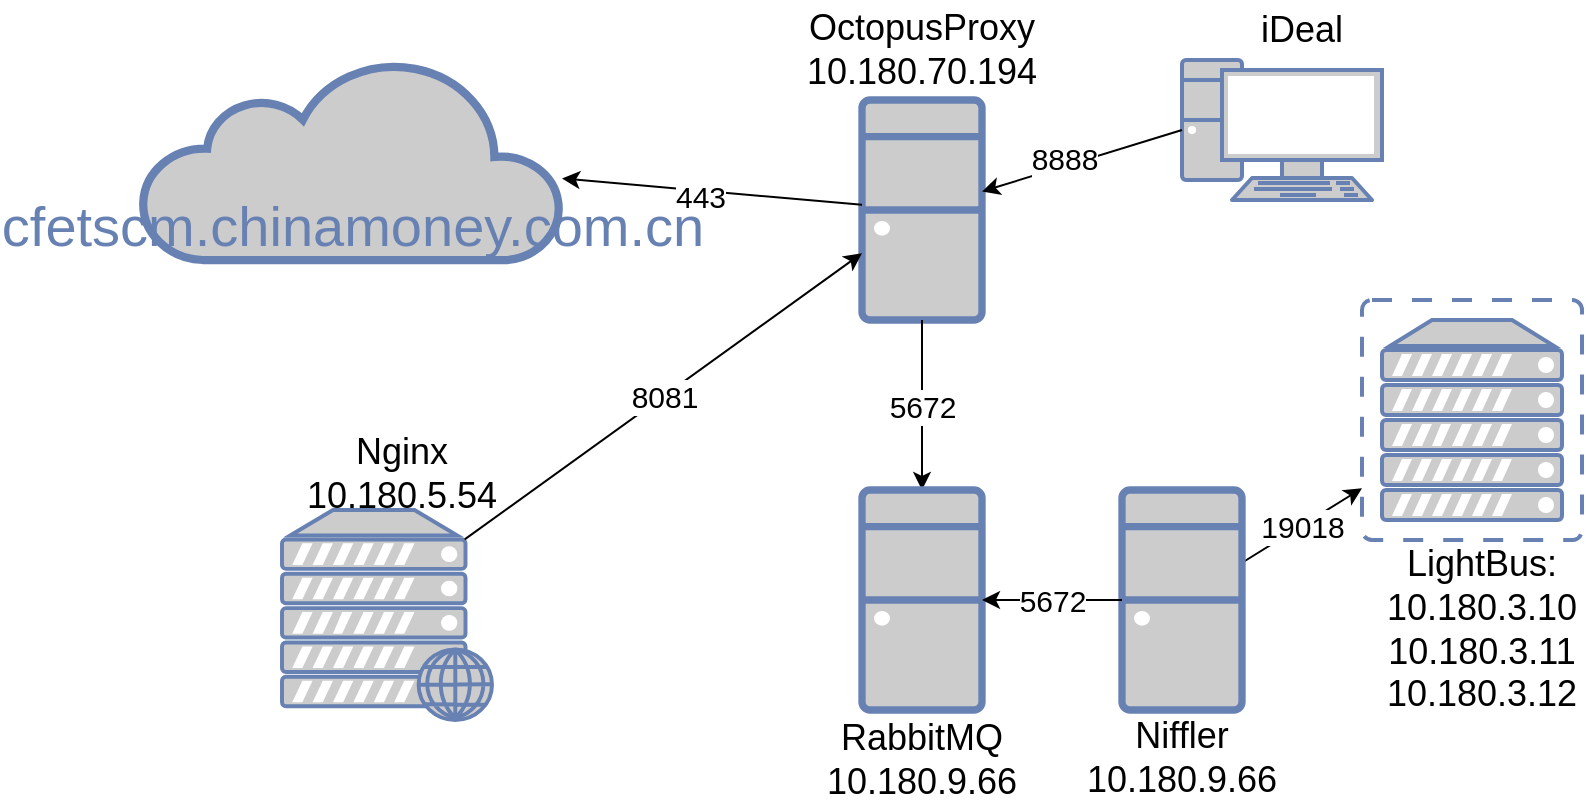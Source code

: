 <mxfile version="24.5.3" type="github">
  <diagram name="Page-1" id="bfe91b75-5d2c-26a0-9c1d-138518896778">
    <mxGraphModel dx="-306" dy="563" grid="1" gridSize="10" guides="1" tooltips="1" connect="1" arrows="1" fold="1" page="1" pageScale="1" pageWidth="1100" pageHeight="850" background="none" math="0" shadow="0">
      <root>
        <mxCell id="0" />
        <mxCell id="1" parent="0" />
        <mxCell id="7c3789c024ecab99-53" value="&lt;br&gt;&lt;br&gt;cfetscm.chinamoney.com.cn" style="html=1;fillColor=#CCCCCC;strokeColor=#6881B3;gradientColor=none;gradientDirection=north;strokeWidth=2;shape=mxgraph.networks.cloud;fontColor=#6881B3;rounded=0;shadow=0;comic=0;align=center;fontSize=28;" parent="1" vertex="1">
          <mxGeometry x="1190" y="70" width="210" height="100" as="geometry" />
        </mxCell>
        <mxCell id="whfoqkn_9i-befn-fi_O-2" value="" style="fontColor=#0066CC;verticalAlign=top;verticalLabelPosition=bottom;labelPosition=center;align=center;html=1;outlineConnect=0;fillColor=#CCCCCC;strokeColor=#6881B3;gradientColor=none;gradientDirection=north;strokeWidth=2;shape=mxgraph.networks.desktop_pc;" parent="1" vertex="1">
          <mxGeometry x="1550" y="90" width="60" height="110" as="geometry" />
        </mxCell>
        <mxCell id="whfoqkn_9i-befn-fi_O-4" value="" style="fontColor=#0066CC;verticalAlign=top;verticalLabelPosition=bottom;labelPosition=center;align=center;html=1;outlineConnect=0;fillColor=#CCCCCC;strokeColor=#6881B3;gradientColor=none;gradientDirection=north;strokeWidth=2;shape=mxgraph.networks.pc;" parent="1" vertex="1">
          <mxGeometry x="1710" y="70" width="100" height="70" as="geometry" />
        </mxCell>
        <mxCell id="whfoqkn_9i-befn-fi_O-6" value="" style="fontColor=#0066CC;verticalAlign=top;verticalLabelPosition=bottom;labelPosition=center;align=center;html=1;outlineConnect=0;fillColor=#CCCCCC;strokeColor=#6881B3;gradientColor=none;gradientDirection=north;strokeWidth=2;shape=mxgraph.networks.virtual_server;" parent="1" vertex="1">
          <mxGeometry x="1800" y="190" width="110" height="120" as="geometry" />
        </mxCell>
        <mxCell id="whfoqkn_9i-befn-fi_O-13" value="&lt;font style=&quot;font-size: 18px;&quot;&gt;iDeal&lt;br&gt;&lt;/font&gt;" style="text;strokeColor=none;align=center;fillColor=none;html=1;verticalAlign=middle;whiteSpace=wrap;rounded=0;" parent="1" vertex="1">
          <mxGeometry x="1740" y="40" width="60" height="30" as="geometry" />
        </mxCell>
        <mxCell id="whfoqkn_9i-befn-fi_O-26" value="&lt;font style=&quot;font-size: 15px;&quot;&gt;443&lt;/font&gt;" style="endArrow=classic;html=1;rounded=0;fontSize=15;fontColor=#000000;" parent="1" source="whfoqkn_9i-befn-fi_O-2" target="7c3789c024ecab99-53" edge="1">
          <mxGeometry x="0.096" y="3" width="50" height="50" relative="1" as="geometry">
            <mxPoint x="1700" y="652" as="sourcePoint" />
            <mxPoint x="1330" y="100" as="targetPoint" />
            <mxPoint x="1" as="offset" />
          </mxGeometry>
        </mxCell>
        <mxCell id="whfoqkn_9i-befn-fi_O-28" value="" style="fontColor=#0066CC;verticalAlign=top;verticalLabelPosition=bottom;labelPosition=center;align=center;html=1;outlineConnect=0;fillColor=#CCCCCC;strokeColor=#6881B3;gradientColor=none;gradientDirection=north;strokeWidth=2;shape=mxgraph.networks.web_server;" parent="1" vertex="1">
          <mxGeometry x="1260" y="295" width="105" height="105" as="geometry" />
        </mxCell>
        <mxCell id="whfoqkn_9i-befn-fi_O-29" value="&lt;font style=&quot;font-size: 18px;&quot;&gt;LightBus:&lt;br&gt;10.180.3.10&lt;br&gt;10.180.3.11&lt;br&gt;10.180.3.12&lt;br&gt;&lt;/font&gt;" style="text;strokeColor=none;align=center;fillColor=none;html=1;verticalAlign=middle;whiteSpace=wrap;rounded=0;" parent="1" vertex="1">
          <mxGeometry x="1830" y="340" width="60" height="30" as="geometry" />
        </mxCell>
        <mxCell id="whfoqkn_9i-befn-fi_O-33" value="&lt;font style=&quot;font-size: 15px;&quot;&gt;8081&lt;/font&gt;" style="endArrow=classic;html=1;rounded=0;exitX=0.87;exitY=0.14;exitDx=0;exitDy=0;exitPerimeter=0;fontColor=#000000;strokeColor=default;" parent="1" source="whfoqkn_9i-befn-fi_O-28" target="whfoqkn_9i-befn-fi_O-2" edge="1">
          <mxGeometry x="-0.001" width="50" height="50" relative="1" as="geometry">
            <mxPoint x="1680" y="560" as="sourcePoint" />
            <mxPoint x="1730" y="510" as="targetPoint" />
            <mxPoint as="offset" />
          </mxGeometry>
        </mxCell>
        <mxCell id="whfoqkn_9i-befn-fi_O-34" value="&lt;font style=&quot;font-size: 18px;&quot;&gt;Nginx&lt;br&gt;10.180.5.54&lt;br&gt;&lt;/font&gt;" style="text;strokeColor=none;align=center;fillColor=none;html=1;verticalAlign=middle;whiteSpace=wrap;rounded=0;" parent="1" vertex="1">
          <mxGeometry x="1290" y="262" width="60" height="30" as="geometry" />
        </mxCell>
        <mxCell id="whfoqkn_9i-befn-fi_O-38" value="19018" style="endArrow=classic;html=1;rounded=0;fontSize=15;fontColor=#000000;" parent="1" source="Fl9-pP0uoyXQJRSZpY1j-2" target="whfoqkn_9i-befn-fi_O-6" edge="1">
          <mxGeometry x="-0.006" width="50" height="50" relative="1" as="geometry">
            <mxPoint x="1660" y="550" as="sourcePoint" />
            <mxPoint x="1710" y="500" as="targetPoint" />
            <mxPoint as="offset" />
          </mxGeometry>
        </mxCell>
        <mxCell id="Fl9-pP0uoyXQJRSZpY1j-2" value="" style="fontColor=#0066CC;verticalAlign=top;verticalLabelPosition=bottom;labelPosition=center;align=center;html=1;outlineConnect=0;fillColor=#CCCCCC;strokeColor=#6881B3;gradientColor=none;gradientDirection=north;strokeWidth=2;shape=mxgraph.networks.desktop_pc;" parent="1" vertex="1">
          <mxGeometry x="1680" y="285" width="60" height="110" as="geometry" />
        </mxCell>
        <mxCell id="Fl9-pP0uoyXQJRSZpY1j-4" value="&lt;font style=&quot;font-size: 15px;&quot;&gt;5672&lt;/font&gt;" style="endArrow=classic;html=1;rounded=0;exitX=0.5;exitY=1;exitDx=0;exitDy=0;exitPerimeter=0;entryX=0.5;entryY=0;entryDx=0;entryDy=0;entryPerimeter=0;" parent="1" source="whfoqkn_9i-befn-fi_O-2" target="sEMiFYocABWy61oQH2CV-1" edge="1">
          <mxGeometry width="50" height="50" relative="1" as="geometry">
            <mxPoint x="1510" y="440" as="sourcePoint" />
            <mxPoint x="1580" y="380" as="targetPoint" />
          </mxGeometry>
        </mxCell>
        <mxCell id="Fl9-pP0uoyXQJRSZpY1j-6" value="" style="endArrow=classic;html=1;rounded=0;exitX=0;exitY=0.5;exitDx=0;exitDy=0;exitPerimeter=0;" parent="1" source="whfoqkn_9i-befn-fi_O-4" target="whfoqkn_9i-befn-fi_O-2" edge="1">
          <mxGeometry width="50" height="50" relative="1" as="geometry">
            <mxPoint x="1440" y="430" as="sourcePoint" />
            <mxPoint x="1420" y="180" as="targetPoint" />
          </mxGeometry>
        </mxCell>
        <mxCell id="Fl9-pP0uoyXQJRSZpY1j-7" value="&lt;font style=&quot;font-size: 15px;&quot;&gt;8888&lt;/font&gt;" style="edgeLabel;html=1;align=center;verticalAlign=middle;resizable=0;points=[];fontColor=#000000;" parent="Fl9-pP0uoyXQJRSZpY1j-6" vertex="1" connectable="0">
          <mxGeometry x="0.33" y="-1" relative="1" as="geometry">
            <mxPoint x="7" y="-6" as="offset" />
          </mxGeometry>
        </mxCell>
        <mxCell id="Fl9-pP0uoyXQJRSZpY1j-11" value="&lt;font style=&quot;font-size: 18px;&quot;&gt;RabbitMQ&lt;br&gt;10.180.9.66&lt;/font&gt;" style="text;strokeColor=none;align=center;fillColor=none;html=1;verticalAlign=middle;whiteSpace=wrap;rounded=0;" parent="1" vertex="1">
          <mxGeometry x="1550" y="405" width="60" height="29" as="geometry" />
        </mxCell>
        <mxCell id="Fl9-pP0uoyXQJRSZpY1j-12" value="&lt;font style=&quot;font-size: 18px;&quot;&gt;OctopusProxy&lt;br&gt;10.180.70.194&lt;/font&gt;" style="text;strokeColor=none;align=center;fillColor=none;html=1;verticalAlign=middle;whiteSpace=wrap;rounded=0;" parent="1" vertex="1">
          <mxGeometry x="1550" y="50" width="60" height="30" as="geometry" />
        </mxCell>
        <mxCell id="sEMiFYocABWy61oQH2CV-1" value="" style="fontColor=#0066CC;verticalAlign=top;verticalLabelPosition=bottom;labelPosition=center;align=center;html=1;outlineConnect=0;fillColor=#CCCCCC;strokeColor=#6881B3;gradientColor=none;gradientDirection=north;strokeWidth=2;shape=mxgraph.networks.desktop_pc;" vertex="1" parent="1">
          <mxGeometry x="1550" y="285" width="60" height="110" as="geometry" />
        </mxCell>
        <mxCell id="sEMiFYocABWy61oQH2CV-2" value="&lt;font style=&quot;font-size: 18px;&quot;&gt;Niffler&lt;br&gt;10.180.9.66&lt;/font&gt;" style="text;strokeColor=none;align=center;fillColor=none;html=1;verticalAlign=middle;whiteSpace=wrap;rounded=0;" vertex="1" parent="1">
          <mxGeometry x="1680" y="404" width="60" height="30" as="geometry" />
        </mxCell>
        <mxCell id="sEMiFYocABWy61oQH2CV-5" value="&lt;font style=&quot;font-size: 15px;&quot;&gt;5672&lt;/font&gt;" style="endArrow=classic;html=1;rounded=0;exitX=0;exitY=0.5;exitDx=0;exitDy=0;exitPerimeter=0;entryX=1;entryY=0.5;entryDx=0;entryDy=0;entryPerimeter=0;" edge="1" parent="1" source="Fl9-pP0uoyXQJRSZpY1j-2" target="sEMiFYocABWy61oQH2CV-1">
          <mxGeometry width="50" height="50" relative="1" as="geometry">
            <mxPoint x="1480" y="292" as="sourcePoint" />
            <mxPoint x="1520" y="395" as="targetPoint" />
          </mxGeometry>
        </mxCell>
        <mxCell id="sEMiFYocABWy61oQH2CV-10" style="edgeStyle=orthogonalEdgeStyle;rounded=0;orthogonalLoop=1;jettySize=auto;html=1;exitX=0.5;exitY=1;exitDx=0;exitDy=0;" edge="1" parent="1" source="Fl9-pP0uoyXQJRSZpY1j-11" target="Fl9-pP0uoyXQJRSZpY1j-11">
          <mxGeometry relative="1" as="geometry" />
        </mxCell>
      </root>
    </mxGraphModel>
  </diagram>
</mxfile>

